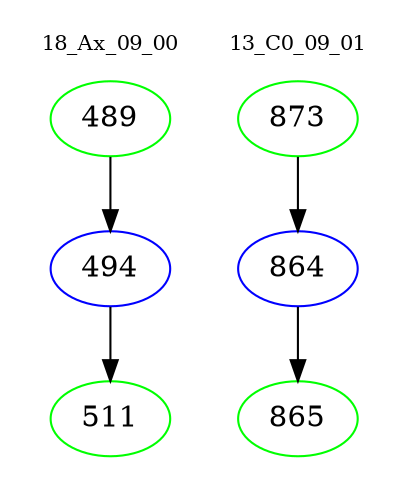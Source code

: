 digraph{
subgraph cluster_0 {
color = white
label = "18_Ax_09_00";
fontsize=10;
T0_489 [label="489", color="green"]
T0_489 -> T0_494 [color="black"]
T0_494 [label="494", color="blue"]
T0_494 -> T0_511 [color="black"]
T0_511 [label="511", color="green"]
}
subgraph cluster_1 {
color = white
label = "13_C0_09_01";
fontsize=10;
T1_873 [label="873", color="green"]
T1_873 -> T1_864 [color="black"]
T1_864 [label="864", color="blue"]
T1_864 -> T1_865 [color="black"]
T1_865 [label="865", color="green"]
}
}
